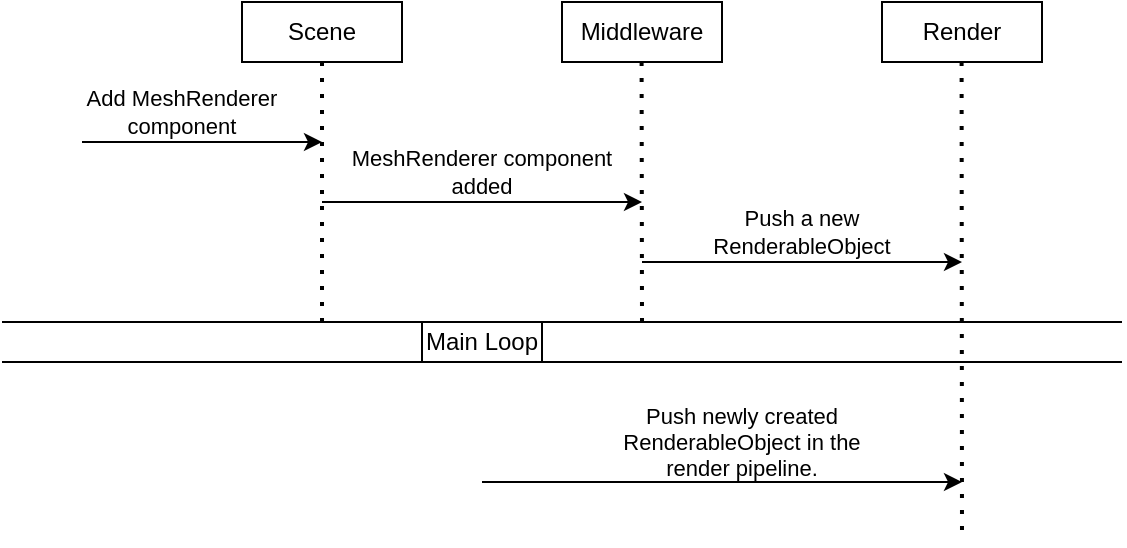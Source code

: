 <mxfile version="14.0.3" type="device"><diagram id="ONjQOnJ4EHysFlPPgdP5" name="Page-1"><mxGraphModel dx="1422" dy="832" grid="1" gridSize="10" guides="1" tooltips="1" connect="1" arrows="1" fold="1" page="1" pageScale="1" pageWidth="827" pageHeight="1169" math="0" shadow="0"><root><mxCell id="0"/><mxCell id="1" parent="0"/><mxCell id="qYMgH6gPG5W95gK7UZlg-1" value="Scene" style="rounded=0;whiteSpace=wrap;html=1;" vertex="1" parent="1"><mxGeometry x="200" y="170" width="80" height="30" as="geometry"/></mxCell><mxCell id="qYMgH6gPG5W95gK7UZlg-3" value="Middleware" style="rounded=0;whiteSpace=wrap;html=1;" vertex="1" parent="1"><mxGeometry x="360" y="170" width="80" height="30" as="geometry"/></mxCell><mxCell id="qYMgH6gPG5W95gK7UZlg-4" value="Render" style="rounded=0;whiteSpace=wrap;html=1;" vertex="1" parent="1"><mxGeometry x="520" y="170" width="80" height="30" as="geometry"/></mxCell><mxCell id="qYMgH6gPG5W95gK7UZlg-5" value="" style="endArrow=none;dashed=1;html=1;dashPattern=1 3;strokeWidth=2;exitX=0.5;exitY=1;exitDx=0;exitDy=0;" edge="1" parent="1" source="qYMgH6gPG5W95gK7UZlg-1"><mxGeometry width="50" height="50" relative="1" as="geometry"><mxPoint x="220" y="320" as="sourcePoint"/><mxPoint x="240" y="330" as="targetPoint"/></mxGeometry></mxCell><mxCell id="qYMgH6gPG5W95gK7UZlg-6" value="" style="endArrow=none;dashed=1;html=1;dashPattern=1 3;strokeWidth=2;exitX=0.5;exitY=1;exitDx=0;exitDy=0;" edge="1" parent="1"><mxGeometry width="50" height="50" relative="1" as="geometry"><mxPoint x="399.8" y="200" as="sourcePoint"/><mxPoint x="400" y="330" as="targetPoint"/></mxGeometry></mxCell><mxCell id="qYMgH6gPG5W95gK7UZlg-7" value="" style="endArrow=none;dashed=1;html=1;dashPattern=1 3;strokeWidth=2;exitX=0.5;exitY=1;exitDx=0;exitDy=0;" edge="1" parent="1"><mxGeometry width="50" height="50" relative="1" as="geometry"><mxPoint x="559.8" y="200" as="sourcePoint"/><mxPoint x="560" y="440" as="targetPoint"/></mxGeometry></mxCell><mxCell id="qYMgH6gPG5W95gK7UZlg-8" value="" style="endArrow=classic;html=1;" edge="1" parent="1"><mxGeometry width="50" height="50" relative="1" as="geometry"><mxPoint x="120" y="240" as="sourcePoint"/><mxPoint x="240" y="240" as="targetPoint"/></mxGeometry></mxCell><mxCell id="qYMgH6gPG5W95gK7UZlg-9" value="Add MeshRenderer component" style="text;html=1;strokeColor=none;fillColor=none;align=center;verticalAlign=middle;whiteSpace=wrap;rounded=0;fontSize=11;" vertex="1" parent="1"><mxGeometry x="120" y="210" width="100" height="30" as="geometry"/></mxCell><mxCell id="qYMgH6gPG5W95gK7UZlg-10" value="" style="endArrow=classic;html=1;" edge="1" parent="1"><mxGeometry width="50" height="50" relative="1" as="geometry"><mxPoint x="240" y="270" as="sourcePoint"/><mxPoint x="400" y="270" as="targetPoint"/></mxGeometry></mxCell><mxCell id="qYMgH6gPG5W95gK7UZlg-11" value="MeshRenderer&amp;nbsp;component added" style="text;html=1;strokeColor=none;fillColor=none;align=center;verticalAlign=middle;whiteSpace=wrap;rounded=0;fontSize=11;" vertex="1" parent="1"><mxGeometry x="270" y="240" width="100" height="30" as="geometry"/></mxCell><mxCell id="qYMgH6gPG5W95gK7UZlg-13" value="" style="endArrow=classic;html=1;" edge="1" parent="1"><mxGeometry width="50" height="50" relative="1" as="geometry"><mxPoint x="400" y="300" as="sourcePoint"/><mxPoint x="560" y="300" as="targetPoint"/></mxGeometry></mxCell><mxCell id="qYMgH6gPG5W95gK7UZlg-14" value="Push a new RenderableObject" style="text;html=1;strokeColor=none;fillColor=none;align=center;verticalAlign=middle;whiteSpace=wrap;rounded=0;fontSize=11;" vertex="1" parent="1"><mxGeometry x="430" y="270" width="100" height="30" as="geometry"/></mxCell><mxCell id="qYMgH6gPG5W95gK7UZlg-17" value="" style="endArrow=none;html=1;fontSize=11;" edge="1" parent="1"><mxGeometry width="50" height="50" relative="1" as="geometry"><mxPoint x="80" y="330" as="sourcePoint"/><mxPoint x="640" y="330" as="targetPoint"/></mxGeometry></mxCell><mxCell id="qYMgH6gPG5W95gK7UZlg-18" value="" style="endArrow=none;html=1;fontSize=11;" edge="1" parent="1"><mxGeometry width="50" height="50" relative="1" as="geometry"><mxPoint x="80" y="350" as="sourcePoint"/><mxPoint x="640" y="350" as="targetPoint"/></mxGeometry></mxCell><mxCell id="qYMgH6gPG5W95gK7UZlg-19" value="Main Loop" style="rounded=0;whiteSpace=wrap;html=1;fontSize=12;" vertex="1" parent="1"><mxGeometry x="290" y="330" width="60" height="20" as="geometry"/></mxCell><mxCell id="qYMgH6gPG5W95gK7UZlg-20" value="" style="endArrow=classic;html=1;fontSize=12;" edge="1" parent="1"><mxGeometry width="50" height="50" relative="1" as="geometry"><mxPoint x="320" y="410" as="sourcePoint"/><mxPoint x="560" y="410" as="targetPoint"/></mxGeometry></mxCell><mxCell id="qYMgH6gPG5W95gK7UZlg-21" value="Push newly created RenderableObject in the render pipeline." style="text;html=1;strokeColor=none;fillColor=none;align=center;verticalAlign=middle;whiteSpace=wrap;rounded=0;fontSize=11;" vertex="1" parent="1"><mxGeometry x="380" y="370" width="140" height="40" as="geometry"/></mxCell></root></mxGraphModel></diagram></mxfile>